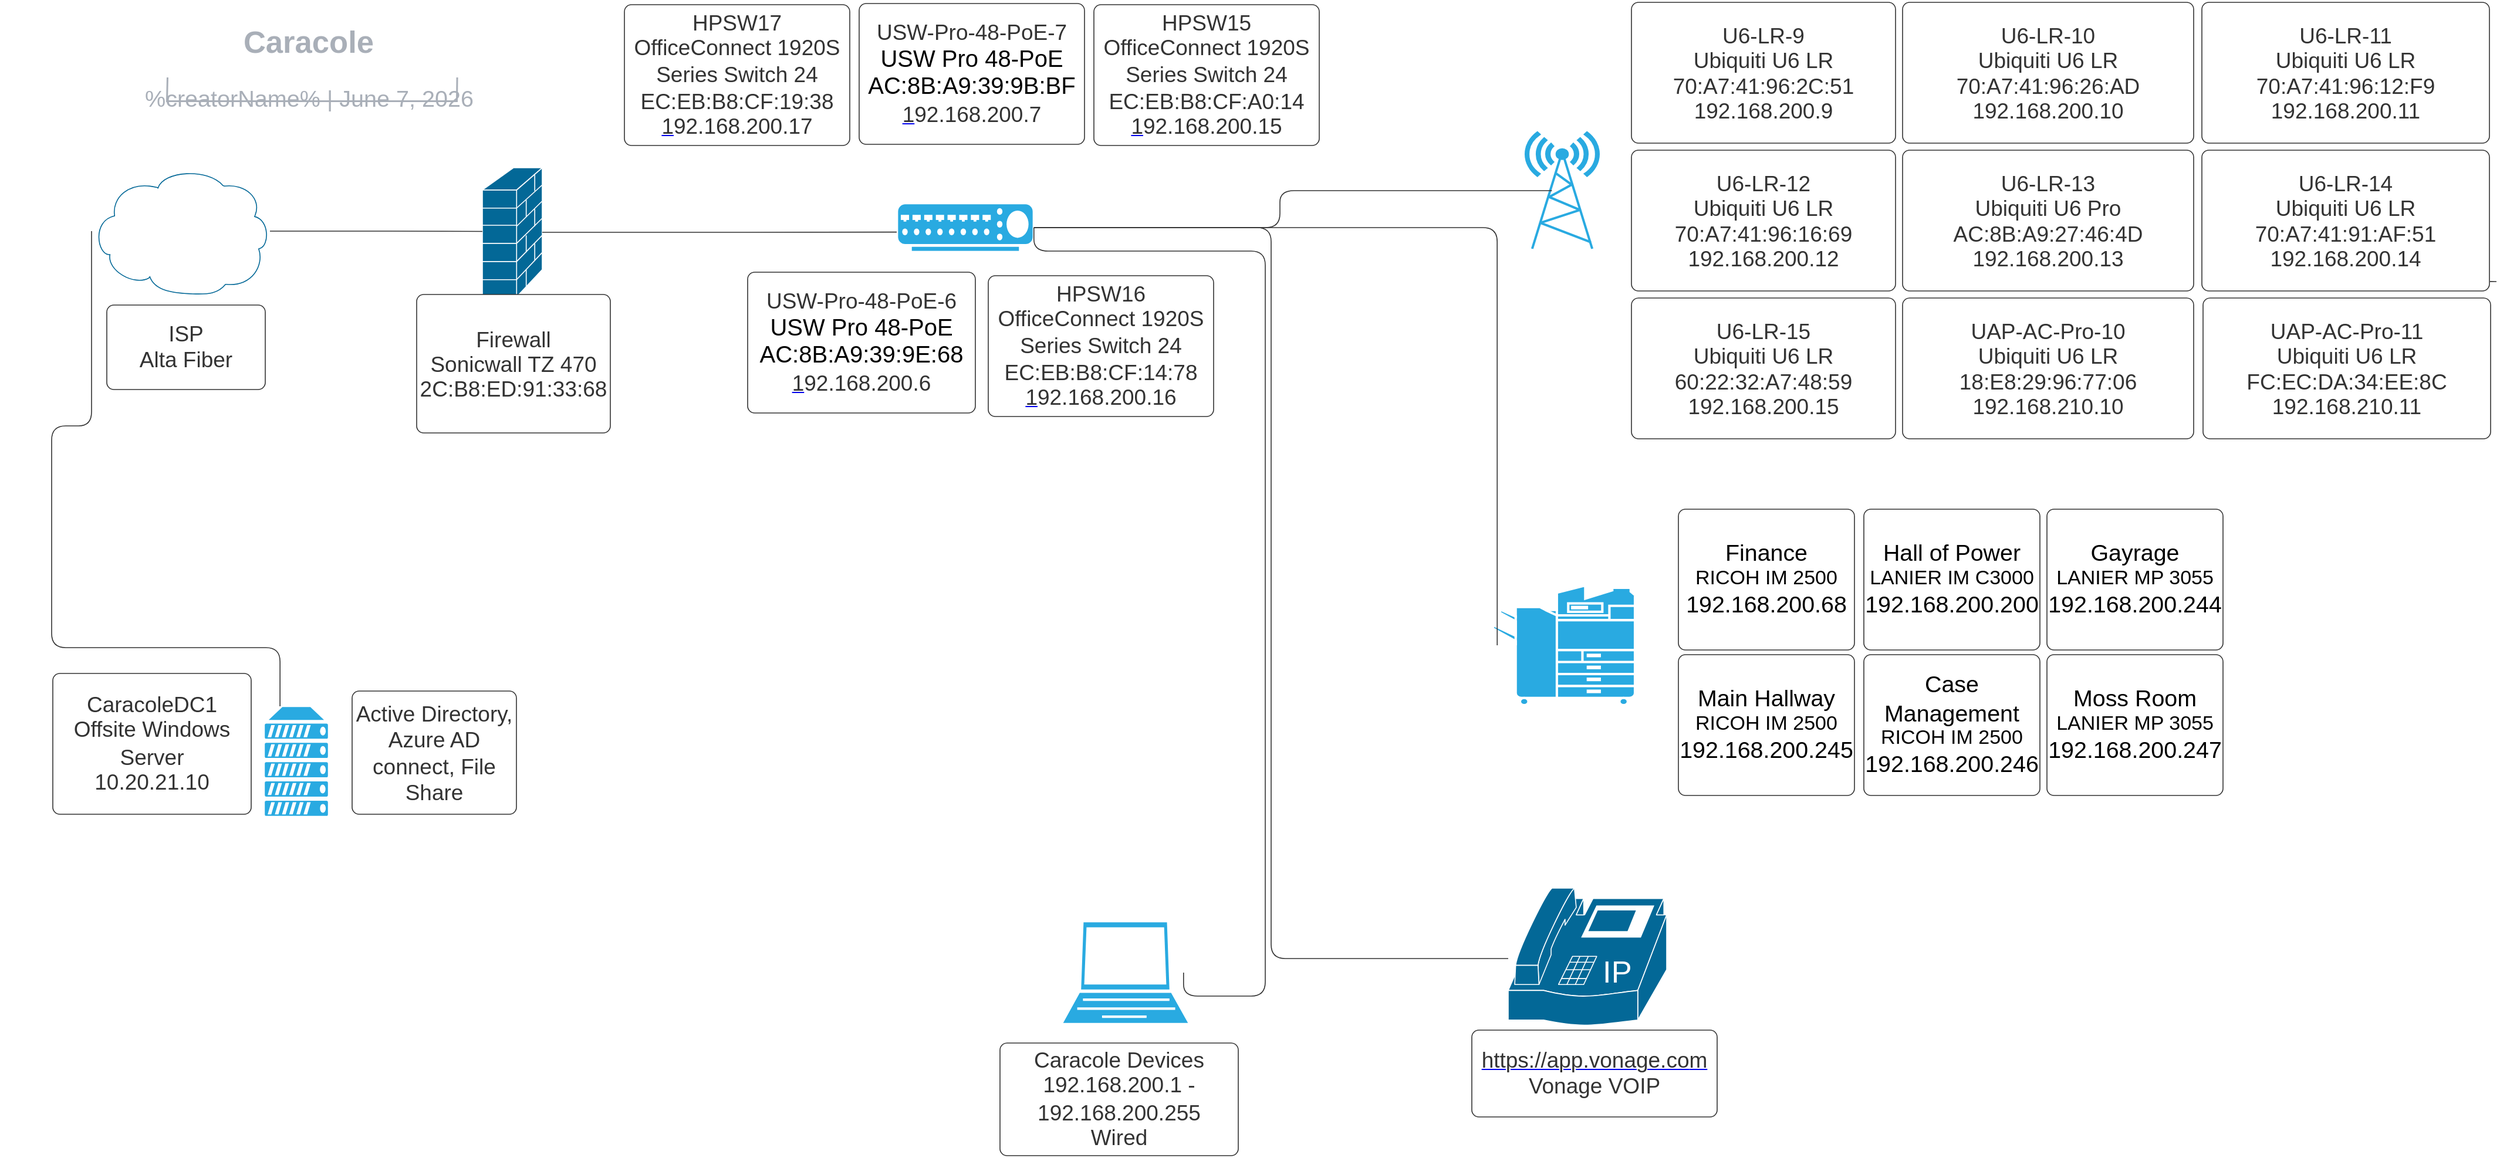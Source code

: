 <mxfile version="24.6.2" type="github">
  <diagram name="Page-1" id="0aqftLWj2g8gStBs3te4">
    <mxGraphModel dx="4766" dy="1843" grid="1" gridSize="10" guides="1" tooltips="1" connect="1" arrows="1" fold="1" page="1" pageScale="1" pageWidth="850" pageHeight="1100" math="0" shadow="0">
      <root>
        <mxCell id="0" />
        <mxCell id="1" parent="0" />
        <mxCell id="kh-eZ2uj51TbhvfRCeD0-1" value="" style="group;dropTarget=0;pointerEvents=0;" vertex="1" parent="1">
          <mxGeometry y="38" width="525" height="98" as="geometry" />
        </mxCell>
        <mxCell id="kh-eZ2uj51TbhvfRCeD0-2" value="Caracole" style="points=[[0.27,0.967,0],[0.741,0.967,0]];html=1;overflow=block;blockSpacing=1;whiteSpace=wrap;fontSize=26.3;fontColor=#a9afb8;fontStyle=1;align=center;spacingLeft=7;spacingRight=7;spacingTop=2;spacing=3;strokeOpacity=0;fillOpacity=0;rounded=1;absoluteArcSize=1;arcSize=12;fillColor=#ffffff;strokeWidth=1.5;lucidId=rSUSPLHiHNOd;" vertex="1" parent="kh-eZ2uj51TbhvfRCeD0-1">
          <mxGeometry width="524" height="67" as="geometry" />
        </mxCell>
        <UserObject label="%creatorName%  |  %date{mmmm d, yyyy}%" placeholders="1" id="kh-eZ2uj51TbhvfRCeD0-3">
          <mxCell style="html=1;overflow=block;blockSpacing=1;whiteSpace=wrap;fontSize=19.8;fontColor=#a9afb8;align=center;spacingLeft=7;spacingRight=7;spacingTop=2;spacing=3;strokeOpacity=0;fillOpacity=0;rounded=1;absoluteArcSize=1;arcSize=12;fillColor=#ffffff;strokeWidth=1.5;lucidId=rSUSpUxmeslX;" vertex="1" parent="kh-eZ2uj51TbhvfRCeD0-1">
            <mxGeometry y="66" width="525" height="32" as="geometry" />
          </mxCell>
        </UserObject>
        <mxCell id="kh-eZ2uj51TbhvfRCeD0-4" value="" style="html=1;jettySize=18;whiteSpace=wrap;fontSize=13;fontFamily=Helvetica;strokeColor=#a9afb8;strokeOpacity=100;strokeWidth=1.5;rounded=0;startArrow=none;endArrow=none;exitX=0.27;exitY=0.967;exitPerimeter=0;entryX=0.741;entryY=0.967;entryPerimeter=0;lucidId=rSUSIJDj9LAL;" edge="1" parent="kh-eZ2uj51TbhvfRCeD0-1" source="kh-eZ2uj51TbhvfRCeD0-2" target="kh-eZ2uj51TbhvfRCeD0-2">
          <mxGeometry width="100" height="100" relative="1" as="geometry">
            <Array as="points">
              <mxPoint x="141" y="85" generated="1" />
              <mxPoint x="388" y="85" generated="1" />
            </Array>
          </mxGeometry>
        </mxCell>
        <mxCell id="kh-eZ2uj51TbhvfRCeD0-5" value="" style="html=1;overflow=block;blockSpacing=1;whiteSpace=wrap;shape=mxgraph.cisco.storage.cloud;verticalLabelPosition=bottom;verticalAlign=top;strokeColor=#036897;fillColor=#ffffff;fontSize=13;align=center;spacing=0;strokeOpacity=100;fillOpacity=100;rounded=1;absoluteArcSize=1;arcSize=12;strokeWidth=0.8;lucidId=Y3g8XBQ-SgjK;" vertex="1" parent="1">
          <mxGeometry x="77" y="180" width="152" height="108" as="geometry" />
        </mxCell>
        <mxCell id="kh-eZ2uj51TbhvfRCeD0-6" value="" style="html=1;overflow=block;blockSpacing=1;whiteSpace=wrap;shape=mxgraph.cisco.security.firewall;verticalLabelPosition=bottom;verticalAlign=top;fillColor=#036897;strokeColor=#ffffff;fontSize=13;align=center;spacing=0;strokeOpacity=100;fillOpacity=100;rounded=1;absoluteArcSize=1;arcSize=12;strokeWidth=0.8;lucidId=a7g8PuFKXKP-;" vertex="1" parent="1">
          <mxGeometry x="410" y="180" width="51" height="110" as="geometry" />
        </mxCell>
        <mxCell id="kh-eZ2uj51TbhvfRCeD0-7" value="&lt;div style=&quot;display: flex; justify-content: center; text-align: center; align-items: baseline; font-size: 0; line-height: 1.25;margin-top: -2px;&quot;&gt;&lt;span&gt;&lt;span style=&quot;font-size:18.5px;color:#333333;&quot;&gt;Firewall&#xa;&lt;/span&gt;&lt;/span&gt;&lt;/div&gt;&lt;div style=&quot;display: flex; justify-content: center; text-align: center; align-items: baseline; font-size: 0; line-height: 1.25;margin-top: -2px;&quot;&gt;&lt;span&gt;&lt;span style=&quot;font-size:18.5px;color:#333333;&quot;&gt;Sonicwall TZ 470&#xa;&lt;/span&gt;&lt;/span&gt;&lt;/div&gt;&lt;div style=&quot;display: flex; justify-content: center; text-align: center; align-items: baseline; font-size: 0; line-height: 1.25;margin-top: -2px;&quot;&gt;&lt;span&gt;&lt;span style=&quot;font-size:18.5px;color:#333333;&quot;&gt;2C:B8:ED:91:33:68&#xa;&lt;/span&gt;&lt;/span&gt;&lt;/div&gt;&lt;div style=&quot;display: flex; justify-content: center; text-align: center; align-items: baseline; font-size: 0; line-height: 1.25;margin-top: -2px;&quot;&gt;&lt;span&gt;&lt;/span&gt;&lt;/div&gt;" style="html=1;overflow=block;blockSpacing=1;whiteSpace=wrap;fontSize=13;spacing=3.8;strokeColor=#333333;strokeOpacity=100;fillOpacity=100;rounded=1;absoluteArcSize=1;arcSize=12;fillColor=#ffffff;strokeWidth=0.8;lucidId=99g8wH0hvZXW;" vertex="1" parent="1">
          <mxGeometry x="354" y="288" width="165" height="118" as="geometry" />
        </mxCell>
        <mxCell id="kh-eZ2uj51TbhvfRCeD0-8" value="&lt;div style=&quot;display: flex; justify-content: center; text-align: center; align-items: baseline; font-size: 0; line-height: 1.25;margin-top: -2px;&quot;&gt;&lt;span&gt;&lt;span style=&quot;font-size:18.5px;color:#333333;&quot;&gt;ISP&#xa;&lt;/span&gt;&lt;/span&gt;&lt;/div&gt;&lt;div style=&quot;display: flex; justify-content: center; text-align: center; align-items: baseline; font-size: 0; line-height: 1.25;margin-top: -2px;&quot;&gt;&lt;span&gt;&lt;span style=&quot;font-size:18.5px;color:#333333;&quot;&gt;Alta Fiber &lt;/span&gt;&lt;/span&gt;&lt;/div&gt;" style="html=1;overflow=block;blockSpacing=1;whiteSpace=wrap;fontSize=13;spacing=3.8;strokeColor=#333333;strokeOpacity=100;fillOpacity=100;rounded=1;absoluteArcSize=1;arcSize=12;fillColor=#ffffff;strokeWidth=0.8;lucidId=m_g86NfTYQP3;" vertex="1" parent="1">
          <mxGeometry x="90" y="297" width="135" height="72" as="geometry" />
        </mxCell>
        <mxCell id="kh-eZ2uj51TbhvfRCeD0-9" value="" style="html=1;overflow=block;blockSpacing=1;whiteSpace=wrap;shape=mxgraph.networks.switch;fillColor=#29AAE1;strokeColor=#ffffff;labelPosition=center;verticalLabelPosition=bottom;align=center;verticalAlign=top;fontSize=13;spacing=0;strokeOpacity=100;fillOpacity=100;rounded=1;absoluteArcSize=1;arcSize=12;strokeWidth=0.8;lucidId=1ah8L4WMI4qe;" vertex="1" parent="1">
          <mxGeometry x="763" y="210" width="117" height="42" as="geometry" />
        </mxCell>
        <mxCell id="kh-eZ2uj51TbhvfRCeD0-10" value="&lt;div style=&quot;display: flex; justify-content: center; text-align: center; align-items: baseline; font-size: 0; line-height: 1.25;margin-top: -2px;&quot;&gt;&lt;span&gt;&lt;span style=&quot;font-size:18.5px;color:#333333;&quot;&gt;USW-Pro-48-PoE-6&#xa;&lt;/span&gt;&lt;/span&gt;&lt;/div&gt;&lt;div style=&quot;display: flex; justify-content: center; text-align: center; align-items: baseline; font-size: 0; line-height: 1.25;margin-top: -2px;&quot;&gt;&lt;span&gt;&lt;span style=&quot;font-size:20px;color:#000000;&quot;&gt;USW Pro 48-PoE&#xa;&lt;/span&gt;&lt;/span&gt;&lt;/div&gt;&lt;div style=&quot;display: flex; justify-content: center; text-align: center; align-items: baseline; font-size: 0; line-height: 1.25;margin-top: -2px;&quot;&gt;&lt;span&gt;&lt;span style=&quot;font-size:20px;color:#000000;&quot;&gt;AC:8B:A9:39:9E:68&#xa;&lt;/span&gt;&lt;a href=&quot;http://192.168.200.6&quot;&gt;&lt;span style=&quot;font-size:18.5px;color:#333333;&quot;&gt;1&lt;/span&gt;&lt;/a&gt;&lt;span style=&quot;font-size:18.5px;color:#333333;&quot;&gt;92.168.200.6&lt;/span&gt;&lt;/span&gt;&lt;/div&gt;" style="html=1;overflow=block;blockSpacing=1;whiteSpace=wrap;fontSize=13;spacing=3.8;strokeColor=#333333;strokeOpacity=100;fillOpacity=100;rounded=1;absoluteArcSize=1;arcSize=12;fillColor=#ffffff;strokeWidth=0.8;lucidId=Kbh88.AFUJRp;" vertex="1" parent="1">
          <mxGeometry x="636" y="269" width="194" height="120" as="geometry" />
        </mxCell>
        <mxCell id="kh-eZ2uj51TbhvfRCeD0-11" value="" style="html=1;overflow=block;blockSpacing=1;whiteSpace=wrap;shape=mxgraph.networks.radio_tower;fillColor=#29AAE1;strokeColor=#29AAE1;labelPosition=center;verticalLabelPosition=bottom;align=center;verticalAlign=top;fontSize=13;spacing=0;strokeOpacity=100;fillOpacity=100;rounded=1;absoluteArcSize=1;arcSize=12;strokeWidth=0.8;lucidId=Pkh89kqLvgq1;" vertex="1" parent="1">
          <mxGeometry x="1299" y="150" width="62" height="99" as="geometry" />
        </mxCell>
        <mxCell id="kh-eZ2uj51TbhvfRCeD0-12" value="&lt;div style=&quot;display: flex; justify-content: center; text-align: center; align-items: baseline; font-size: 0; line-height: 1.25;margin-top: -2px;&quot;&gt;&lt;span&gt;&lt;span style=&quot;font-size:18.5px;color:#333333;&quot;&gt;U6-LR-9&#xa;&lt;/span&gt;&lt;/span&gt;&lt;/div&gt;&lt;div style=&quot;display: flex; justify-content: center; text-align: center; align-items: baseline; font-size: 0; line-height: 1.25;margin-top: -2px;&quot;&gt;&lt;span&gt;&lt;span style=&quot;font-size:18.5px;color:#333333;&quot;&gt;Ubiquiti U6 LR&#xa;&lt;/span&gt;&lt;/span&gt;&lt;/div&gt;&lt;div style=&quot;display: flex; justify-content: center; text-align: center; align-items: baseline; font-size: 0; line-height: 1.25;margin-top: -2px;&quot;&gt;&lt;span&gt;&lt;span style=&quot;font-size:18.5px;color:#333333;&quot;&gt;70:A7:41:96:2C:51&#xa;&lt;/span&gt;&lt;/span&gt;&lt;/div&gt;&lt;div style=&quot;display: flex; justify-content: center; text-align: center; align-items: baseline; font-size: 0; line-height: 1.25;margin-top: -2px;&quot;&gt;&lt;span&gt;&lt;span style=&quot;font-size:18.5px;color:#333333;&quot;&gt;192.168.200.9&#xa;&lt;/span&gt;&lt;/span&gt;&lt;/div&gt;&lt;div style=&quot;display: flex; justify-content: center; text-align: center; align-items: baseline; font-size: 0; line-height: 1.25;margin-top: -2px;&quot;&gt;&lt;span&gt;&lt;/span&gt;&lt;/div&gt;" style="html=1;overflow=block;blockSpacing=1;whiteSpace=wrap;fontSize=13;spacing=3.8;strokeColor=#333333;strokeOpacity=100;fillOpacity=100;rounded=1;absoluteArcSize=1;arcSize=12;fillColor=#ffffff;strokeWidth=0.8;lucidId=3mh8gvcAUwzH;" vertex="1" parent="1">
          <mxGeometry x="1389" y="39" width="225" height="120" as="geometry" />
        </mxCell>
        <mxCell id="kh-eZ2uj51TbhvfRCeD0-13" value="" style="html=1;overflow=block;blockSpacing=1;whiteSpace=wrap;shape=mxgraph.networks.laptop;fillColor=#29AAE1;strokeColor=#ffffff;labelPosition=center;verticalLabelPosition=bottom;align=center;verticalAlign=top;fontSize=13;spacing=0;strokeOpacity=100;fillOpacity=100;rounded=1;absoluteArcSize=1;arcSize=12;strokeWidth=0.8;lucidId=Ush8N6kAyZd_;" vertex="1" parent="1">
          <mxGeometry x="903" y="822" width="110" height="88" as="geometry" />
        </mxCell>
        <mxCell id="kh-eZ2uj51TbhvfRCeD0-14" value="&lt;div style=&quot;display: flex; justify-content: center; text-align: center; align-items: baseline; font-size: 0; line-height: 1.25;margin-top: -2px;&quot;&gt;&lt;span&gt;&lt;span style=&quot;font-size:18.5px;color:#333333;&quot;&gt;Caracole Devices&#xa;&lt;/span&gt;&lt;/span&gt;&lt;/div&gt;&lt;div style=&quot;display: flex; justify-content: center; text-align: center; align-items: baseline; font-size: 0; line-height: 1.25;margin-top: -2px;&quot;&gt;&lt;span&gt;&lt;span style=&quot;font-size:18.5px;color:#333333;&quot;&gt;192.168.200.1 - 192.168.200.255&#xa;&lt;/span&gt;&lt;/span&gt;&lt;/div&gt;&lt;div style=&quot;display: flex; justify-content: center; text-align: center; align-items: baseline; font-size: 0; line-height: 1.25;margin-top: -2px;&quot;&gt;&lt;span&gt;&lt;span style=&quot;font-size:18.5px;color:#333333;&quot;&gt;Wired&lt;/span&gt;&lt;/span&gt;&lt;/div&gt;" style="html=1;overflow=block;blockSpacing=1;whiteSpace=wrap;fontSize=13;spacing=3.8;strokeColor=#333333;strokeOpacity=100;fillOpacity=100;rounded=1;absoluteArcSize=1;arcSize=12;fillColor=#ffffff;strokeWidth=0.8;lucidId=gth8-1KgJGka;" vertex="1" parent="1">
          <mxGeometry x="851" y="926" width="203" height="96" as="geometry" />
        </mxCell>
        <mxCell id="kh-eZ2uj51TbhvfRCeD0-15" value="" style="html=1;overflow=block;blockSpacing=1;whiteSpace=wrap;shape=mxgraph.networks.copier;fillColor=#29AAE1;strokeColor=#ffffff;labelPosition=center;verticalLabelPosition=bottom;align=center;verticalAlign=top;fontSize=13;spacing=0;strokeOpacity=100;fillOpacity=100;rounded=1;absoluteArcSize=1;arcSize=12;strokeWidth=0.8;lucidId=3Ah8zy-lxvEs;" vertex="1" parent="1">
          <mxGeometry x="1271" y="536" width="121" height="102" as="geometry" />
        </mxCell>
        <mxCell id="kh-eZ2uj51TbhvfRCeD0-16" value="" style="html=1;jettySize=18;whiteSpace=wrap;fontSize=13;strokeColor=#333333;strokeOpacity=100;strokeWidth=0.8;rounded=1;arcSize=24;edgeStyle=orthogonalEdgeStyle;startArrow=none;endArrow=none;exitX=1;exitY=0.5;exitPerimeter=0;entryX=0;entryY=0.493;entryPerimeter=0;lucidId=qKh8WJD3BqbR;" edge="1" parent="1" source="kh-eZ2uj51TbhvfRCeD0-5" target="kh-eZ2uj51TbhvfRCeD0-6">
          <mxGeometry width="100" height="100" relative="1" as="geometry">
            <Array as="points" />
          </mxGeometry>
        </mxCell>
        <mxCell id="kh-eZ2uj51TbhvfRCeD0-17" value="" style="html=1;jettySize=18;whiteSpace=wrap;fontSize=13;strokeColor=#333333;strokeOpacity=100;strokeWidth=0.8;rounded=1;arcSize=24;edgeStyle=orthogonalEdgeStyle;startArrow=none;endArrow=none;exitX=1;exitY=0.5;exitPerimeter=0;entryX=0;entryY=0.591;entryPerimeter=0;lucidId=uKh8Mol2fY0F;" edge="1" parent="1" source="kh-eZ2uj51TbhvfRCeD0-6" target="kh-eZ2uj51TbhvfRCeD0-9">
          <mxGeometry width="100" height="100" relative="1" as="geometry">
            <Array as="points" />
          </mxGeometry>
        </mxCell>
        <mxCell id="kh-eZ2uj51TbhvfRCeD0-18" value="" style="html=1;overflow=block;blockSpacing=1;whiteSpace=wrap;shape=mxgraph.networks.server;fillColor=#29AAE1;strokeColor=#ffffff;labelPosition=center;verticalLabelPosition=bottom;align=center;verticalAlign=top;fontSize=13;spacing=0;strokeOpacity=100;fillOpacity=100;rounded=1;absoluteArcSize=1;arcSize=12;strokeWidth=0.8;lucidId=IWh8BVr_vxyz;" vertex="1" parent="1">
          <mxGeometry x="224" y="639" width="55" height="94" as="geometry" />
        </mxCell>
        <mxCell id="kh-eZ2uj51TbhvfRCeD0-19" value="Active Directory, Azure AD connect, File Share" style="html=1;overflow=block;blockSpacing=1;whiteSpace=wrap;fontSize=18.5;fontColor=#333333;align=center;spacing=3.8;strokeColor=#333333;strokeOpacity=100;fillOpacity=100;rounded=1;absoluteArcSize=1;arcSize=12;fillColor=#ffffff;strokeWidth=0.8;lucidId=IWh8FkdKFbcu;" vertex="1" parent="1">
          <mxGeometry x="299" y="626" width="140" height="105" as="geometry" />
        </mxCell>
        <mxCell id="kh-eZ2uj51TbhvfRCeD0-20" value="&lt;div style=&quot;display: flex; justify-content: center; text-align: center; align-items: baseline; font-size: 0; line-height: 1.25;margin-top: -2px;&quot;&gt;&lt;span&gt;&lt;span style=&quot;font-size:19.7px;&quot;&gt;Gayrage&#xa;&lt;/span&gt;&lt;/span&gt;&lt;/div&gt;&lt;div style=&quot;display: flex; justify-content: center; text-align: center; align-items: baseline; font-size: 0; line-height: 1.25;margin-top: -2px;&quot;&gt;&lt;span&gt;&lt;span style=&quot;font-size:17px;&quot;&gt;LANIER MP 3055&#xa;&lt;/span&gt;&lt;span style=&quot;font-size:19.7px;&quot;&gt;192.168.200.244&lt;/span&gt;&lt;/span&gt;&lt;/div&gt;" style="html=1;overflow=block;blockSpacing=1;whiteSpace=wrap;fontSize=13;spacing=3.8;strokeColor=#333333;strokeOpacity=100;fillOpacity=100;rounded=1;absoluteArcSize=1;arcSize=12;fillColor=#ffffff;strokeWidth=0.8;lucidId=UZh8chO9Ovrb;" vertex="1" parent="1">
          <mxGeometry x="1743" y="471" width="150" height="120" as="geometry" />
        </mxCell>
        <mxCell id="kh-eZ2uj51TbhvfRCeD0-21" value="&lt;div style=&quot;display: flex; justify-content: center; text-align: center; align-items: baseline; font-size: 0; line-height: 1.25;margin-top: -2px;&quot;&gt;&lt;span&gt;&lt;span style=&quot;font-size:19.7px;&quot;&gt;Hall of Power&#xa;&lt;/span&gt;&lt;/span&gt;&lt;/div&gt;&lt;div style=&quot;display: flex; justify-content: center; text-align: center; align-items: baseline; font-size: 0; line-height: 1.25;margin-top: -2px;&quot;&gt;&lt;span&gt;&lt;span style=&quot;font-size:17px;&quot;&gt;LANIER IM C3000&#xa;&lt;/span&gt;&lt;span style=&quot;font-size:19.7px;&quot;&gt;192.168.200.200&lt;/span&gt;&lt;/span&gt;&lt;/div&gt;" style="html=1;overflow=block;blockSpacing=1;whiteSpace=wrap;fontSize=13;spacing=3.8;strokeColor=#333333;strokeOpacity=100;fillOpacity=100;rounded=1;absoluteArcSize=1;arcSize=12;fillColor=#ffffff;strokeWidth=0.8;lucidId=YZh8IDFDoCwD;" vertex="1" parent="1">
          <mxGeometry x="1587" y="471" width="150" height="120" as="geometry" />
        </mxCell>
        <mxCell id="kh-eZ2uj51TbhvfRCeD0-22" value="&lt;div style=&quot;display: flex; justify-content: center; text-align: center; align-items: baseline; font-size: 0; line-height: 1.25;margin-top: -2px;&quot;&gt;&lt;span&gt;&lt;span style=&quot;font-size:18.5px;color:#333333;&quot;&gt;USW-Pro-48-PoE-7&#xa;&lt;/span&gt;&lt;/span&gt;&lt;/div&gt;&lt;div style=&quot;display: flex; justify-content: center; text-align: center; align-items: baseline; font-size: 0; line-height: 1.25;margin-top: -2px;&quot;&gt;&lt;span&gt;&lt;span style=&quot;font-size:20px;&quot;&gt;USW Pro 48-PoE&#xa;&lt;/span&gt;&lt;/span&gt;&lt;/div&gt;&lt;div style=&quot;display: flex; justify-content: center; text-align: center; align-items: baseline; font-size: 0; line-height: 1.25;margin-top: -2px;&quot;&gt;&lt;span&gt;&lt;span style=&quot;font-size:20px;&quot;&gt;AC:8B:A9:39:9B:BF&#xa;&lt;/span&gt;&lt;a href=&quot;http://192.168.200.6&quot;&gt;&lt;span style=&quot;font-size:18.5px;color:#333333;&quot;&gt;1&lt;/span&gt;&lt;/a&gt;&lt;span style=&quot;font-size:18.5px;color:#333333;&quot;&gt;92.168.200.7&lt;/span&gt;&lt;/span&gt;&lt;/div&gt;" style="html=1;overflow=block;blockSpacing=1;whiteSpace=wrap;fontSize=13;spacing=3.8;strokeColor=#333333;strokeOpacity=100;fillOpacity=100;rounded=1;absoluteArcSize=1;arcSize=12;fillColor=#ffffff;strokeWidth=0.8;lucidId=80h8iRq5-Y68;" vertex="1" parent="1">
          <mxGeometry x="731" y="40" width="192" height="120" as="geometry" />
        </mxCell>
        <mxCell id="kh-eZ2uj51TbhvfRCeD0-23" value="&lt;div style=&quot;display: flex; justify-content: center; text-align: center; align-items: baseline; font-size: 0; line-height: 1.25;margin-top: -2px;&quot;&gt;&lt;span&gt;&lt;span style=&quot;font-size:18.5px;color:#333333;&quot;&gt;U6-LR-12&#xa;&lt;/span&gt;&lt;/span&gt;&lt;/div&gt;&lt;div style=&quot;display: flex; justify-content: center; text-align: center; align-items: baseline; font-size: 0; line-height: 1.25;margin-top: -2px;&quot;&gt;&lt;span&gt;&lt;span style=&quot;font-size:18.5px;color:#333333;&quot;&gt;Ubiquiti U6 LR&#xa;&lt;/span&gt;&lt;/span&gt;&lt;/div&gt;&lt;div style=&quot;display: flex; justify-content: center; text-align: center; align-items: baseline; font-size: 0; line-height: 1.25;margin-top: -2px;&quot;&gt;&lt;span&gt;&lt;span style=&quot;font-size:18.5px;color:#333333;&quot;&gt;70:A7:41:96:16:69&#xa;&lt;/span&gt;&lt;/span&gt;&lt;/div&gt;&lt;div style=&quot;display: flex; justify-content: center; text-align: center; align-items: baseline; font-size: 0; line-height: 1.25;margin-top: -2px;&quot;&gt;&lt;span&gt;&lt;span style=&quot;font-size:18.5px;color:#333333;&quot;&gt;192.168.200.12&#xa;&lt;/span&gt;&lt;/span&gt;&lt;/div&gt;&lt;div style=&quot;display: flex; justify-content: center; text-align: center; align-items: baseline; font-size: 0; line-height: 1.25;margin-top: -2px;&quot;&gt;&lt;span&gt;&lt;/span&gt;&lt;/div&gt;" style="html=1;overflow=block;blockSpacing=1;whiteSpace=wrap;fontSize=13;spacing=3.8;strokeColor=#333333;strokeOpacity=100;fillOpacity=100;rounded=1;absoluteArcSize=1;arcSize=12;fillColor=#ffffff;strokeWidth=0.8;lucidId=A1h88kWK2~BR;" vertex="1" parent="1">
          <mxGeometry x="1389" y="165" width="225" height="120" as="geometry" />
        </mxCell>
        <mxCell id="kh-eZ2uj51TbhvfRCeD0-24" value="" style="html=1;overflow=block;blockSpacing=1;whiteSpace=wrap;shape=mxgraph.cisco.modems_and_phones.ip_phone;verticalLabelPosition=bottom;verticalAlign=top;fillColor=#036897;strokeColor=#ffffff;fontSize=13;align=center;spacing=0;strokeOpacity=100;fillOpacity=100;rounded=1;absoluteArcSize=1;arcSize=12;strokeWidth=0.8;lucidId=I5h8okHXYxwl;" vertex="1" parent="1">
          <mxGeometry x="1284" y="794" width="135" height="120" as="geometry" />
        </mxCell>
        <mxCell id="kh-eZ2uj51TbhvfRCeD0-25" value="&lt;div style=&quot;display: flex; justify-content: center; text-align: center; align-items: baseline; font-size: 0; line-height: 1.25;margin-top: -2px;&quot;&gt;&lt;span&gt;&lt;a href=&quot;https://app.vonage.com/whats-new&quot;&gt;&lt;span style=&quot;font-size:18.5px;color:#333333;&quot;&gt;https://app.vonage.co&lt;/span&gt;&lt;/a&gt;&lt;a href=&quot;https://app.vonage.com/whats-new&quot;&gt;&lt;span style=&quot;font-size:18.5px;color:#333333;&quot;&gt;m&lt;/span&gt;&lt;/a&gt;&lt;a href=&quot;https://app.vonage.com/whats-new&quot;&gt;&lt;span style=&quot;font-size:18.5px;color:#333333;&quot;&gt;&#xa;&lt;/span&gt;&lt;/a&gt;&lt;/span&gt;&lt;/div&gt;&lt;div style=&quot;display: flex; justify-content: center; text-align: center; align-items: baseline; font-size: 0; line-height: 1.25;margin-top: -2px;&quot;&gt;&lt;span&gt;&lt;span style=&quot;font-size:18.5px;color:#333333;&quot;&gt;&lt;span style=&quot;font-size:18.5px;color:#333333;&quot;&gt;Vonage VOIP&lt;/span&gt;&lt;/span&gt;&lt;/span&gt;&lt;/div&gt;" style="html=1;overflow=block;blockSpacing=1;whiteSpace=wrap;fontSize=13;spacing=3.8;strokeColor=#333333;strokeOpacity=100;fillOpacity=100;rounded=1;absoluteArcSize=1;arcSize=12;fillColor=#ffffff;strokeWidth=0.8;lucidId=Z5h80cES24IQ;" vertex="1" parent="1">
          <mxGeometry x="1253" y="915" width="209" height="74" as="geometry" />
        </mxCell>
        <mxCell id="kh-eZ2uj51TbhvfRCeD0-26" value="&lt;div style=&quot;display: flex; justify-content: center; text-align: center; align-items: baseline; font-size: 0; line-height: 1.25;margin-top: -2px;&quot;&gt;&lt;span&gt;&lt;span style=&quot;font-size:18.5px;color:#333333;&quot;&gt;HPSW15&#xa;&lt;/span&gt;&lt;/span&gt;&lt;/div&gt;&lt;div style=&quot;display: flex; justify-content: center; text-align: center; align-items: baseline; font-size: 0; line-height: 1.25;margin-top: -2px;&quot;&gt;&lt;span&gt;&lt;span style=&quot;font-size:18.5px;color:#333333;&quot;&gt;OfficeConnect 1920S Series Switch 24 EC:EB:B8:CF:A0:14&#xa;&lt;/span&gt;&lt;/span&gt;&lt;/div&gt;&lt;div style=&quot;display: flex; justify-content: center; text-align: center; align-items: baseline; font-size: 0; line-height: 1.25;margin-top: -2px;&quot;&gt;&lt;span&gt;&lt;span style=&quot;font-size:18.5px;color:#333333;&quot;&gt;&lt;a href=&quot;http://192.168.200.15&quot;&gt;&lt;span style=&quot;font-size:18.5px;color:#333333;&quot;&gt;1&lt;/span&gt;&lt;/a&gt;92.168.200.15&lt;/span&gt;&lt;/span&gt;&lt;/div&gt;" style="html=1;overflow=block;blockSpacing=1;whiteSpace=wrap;fontSize=13;spacing=3.8;strokeColor=#333333;strokeOpacity=100;fillOpacity=100;rounded=1;absoluteArcSize=1;arcSize=12;fillColor=#ffffff;strokeWidth=0.8;lucidId=XwyyO_flFTsC;" vertex="1" parent="1">
          <mxGeometry x="931" y="41" width="192" height="120" as="geometry" />
        </mxCell>
        <mxCell id="kh-eZ2uj51TbhvfRCeD0-27" value="&lt;div style=&quot;display: flex; justify-content: center; text-align: center; align-items: baseline; font-size: 0; line-height: 1.25;margin-top: -2px;&quot;&gt;&lt;span&gt;&lt;span style=&quot;font-size:18.5px;color:#333333;&quot;&gt;CaracoleDC1&#xa;&lt;/span&gt;&lt;/span&gt;&lt;/div&gt;&lt;div style=&quot;display: flex; justify-content: center; text-align: center; align-items: baseline; font-size: 0; line-height: 1.25;margin-top: -2px;&quot;&gt;&lt;span&gt;&lt;span style=&quot;font-size:18.5px;color:#333333;&quot;&gt;Offsite Windows Server&#xa;&lt;/span&gt;&lt;/span&gt;&lt;/div&gt;&lt;div style=&quot;display: flex; justify-content: center; text-align: center; align-items: baseline; font-size: 0; line-height: 1.25;margin-top: -2px;&quot;&gt;&lt;span&gt;&lt;span style=&quot;font-size:18.5px;color:#333333;&quot;&gt;10.20.21.10&lt;/span&gt;&lt;/span&gt;&lt;/div&gt;" style="html=1;overflow=block;blockSpacing=1;whiteSpace=wrap;fontSize=13;spacing=3.8;strokeColor=#333333;strokeOpacity=100;fillOpacity=100;rounded=1;absoluteArcSize=1;arcSize=12;fillColor=#ffffff;strokeWidth=0.8;lucidId=M1yy4YKFJK8T;" vertex="1" parent="1">
          <mxGeometry x="44" y="611" width="169" height="120" as="geometry" />
        </mxCell>
        <mxCell id="kh-eZ2uj51TbhvfRCeD0-28" value="&lt;div style=&quot;display: flex; justify-content: center; text-align: center; align-items: baseline; font-size: 0; line-height: 1.25;margin-top: -2px;&quot;&gt;&lt;span&gt;&lt;span style=&quot;font-size:19.7px;&quot;&gt;Moss Room&#xa;&lt;/span&gt;&lt;/span&gt;&lt;/div&gt;&lt;div style=&quot;display: flex; justify-content: center; text-align: center; align-items: baseline; font-size: 0; line-height: 1.25;margin-top: -2px;&quot;&gt;&lt;span&gt;&lt;span style=&quot;font-size:17px;&quot;&gt;LANIER MP 3055&#xa;&lt;/span&gt;&lt;span style=&quot;font-size:19.7px;&quot;&gt;192.168.200.247&lt;/span&gt;&lt;/span&gt;&lt;/div&gt;" style="html=1;overflow=block;blockSpacing=1;whiteSpace=wrap;fontSize=13;spacing=3.8;strokeColor=#333333;strokeOpacity=100;fillOpacity=100;rounded=1;absoluteArcSize=1;arcSize=12;fillColor=#ffffff;strokeWidth=0.8;lucidId=wSzy7eiP0Fbj;" vertex="1" parent="1">
          <mxGeometry x="1743" y="595" width="150" height="120" as="geometry" />
        </mxCell>
        <mxCell id="kh-eZ2uj51TbhvfRCeD0-29" value="&lt;div style=&quot;display: flex; justify-content: center; text-align: center; align-items: baseline; font-size: 0; line-height: 1.25;margin-top: -2px;&quot;&gt;&lt;span&gt;&lt;span style=&quot;font-size:19.7px;&quot;&gt;Case Management&#xa;&lt;/span&gt;&lt;/span&gt;&lt;/div&gt;&lt;div style=&quot;display: flex; justify-content: center; text-align: center; align-items: baseline; font-size: 0; line-height: 1.25;margin-top: -2px;&quot;&gt;&lt;span&gt;&lt;span style=&quot;font-size:17px;&quot;&gt;RICOH IM 2500&#xa;&lt;/span&gt;&lt;span style=&quot;font-size:19.7px;&quot;&gt;192.168.200.246&lt;/span&gt;&lt;/span&gt;&lt;/div&gt;" style="html=1;overflow=block;blockSpacing=1;whiteSpace=wrap;fontSize=13;spacing=3.8;strokeColor=#333333;strokeOpacity=100;fillOpacity=100;rounded=1;absoluteArcSize=1;arcSize=12;fillColor=#ffffff;strokeWidth=0.8;lucidId=wSzy2nM_W~9r;" vertex="1" parent="1">
          <mxGeometry x="1587" y="595" width="150" height="120" as="geometry" />
        </mxCell>
        <mxCell id="kh-eZ2uj51TbhvfRCeD0-30" value="&lt;div style=&quot;display: flex; justify-content: center; text-align: center; align-items: baseline; font-size: 0; line-height: 1.25;margin-top: -2px;&quot;&gt;&lt;span&gt;&lt;span style=&quot;font-size:19.7px;&quot;&gt;Main Hallway&#xa;&lt;/span&gt;&lt;/span&gt;&lt;/div&gt;&lt;div style=&quot;display: flex; justify-content: center; text-align: center; align-items: baseline; font-size: 0; line-height: 1.25;margin-top: -2px;&quot;&gt;&lt;span&gt;&lt;span style=&quot;font-size:17px;&quot;&gt;RICOH IM 2500&#xa;&lt;/span&gt;&lt;span style=&quot;font-size:19.7px;&quot;&gt;192.168.200.245&lt;/span&gt;&lt;/span&gt;&lt;/div&gt;" style="html=1;overflow=block;blockSpacing=1;whiteSpace=wrap;fontSize=13;spacing=3.8;strokeColor=#333333;strokeOpacity=100;fillOpacity=100;rounded=1;absoluteArcSize=1;arcSize=12;fillColor=#ffffff;strokeWidth=0.8;lucidId=xSzyXolV7OMC;" vertex="1" parent="1">
          <mxGeometry x="1429" y="595" width="150" height="120" as="geometry" />
        </mxCell>
        <mxCell id="kh-eZ2uj51TbhvfRCeD0-31" value="&lt;div style=&quot;display: flex; justify-content: center; text-align: center; align-items: baseline; font-size: 0; line-height: 1.25;margin-top: -2px;&quot;&gt;&lt;span&gt;&lt;span style=&quot;font-size:19.7px;&quot;&gt;Finance&#xa;&lt;/span&gt;&lt;/span&gt;&lt;/div&gt;&lt;div style=&quot;display: flex; justify-content: center; text-align: center; align-items: baseline; font-size: 0; line-height: 1.25;margin-top: -2px;&quot;&gt;&lt;span&gt;&lt;span style=&quot;font-size:17px;&quot;&gt;RICOH IM 2500&#xa;&lt;/span&gt;&lt;span style=&quot;font-size:19.7px;&quot;&gt;192.168.200.68&lt;/span&gt;&lt;/span&gt;&lt;/div&gt;" style="html=1;overflow=block;blockSpacing=1;whiteSpace=wrap;fontSize=13;spacing=3.8;strokeColor=#333333;strokeOpacity=100;fillOpacity=100;rounded=1;absoluteArcSize=1;arcSize=12;fillColor=#ffffff;strokeWidth=0.8;lucidId=xSzybJkD1Qmv;" vertex="1" parent="1">
          <mxGeometry x="1429" y="471" width="150" height="120" as="geometry" />
        </mxCell>
        <mxCell id="kh-eZ2uj51TbhvfRCeD0-32" value="&lt;div style=&quot;display: flex; justify-content: center; text-align: center; align-items: baseline; font-size: 0; line-height: 1.25;margin-top: -2px;&quot;&gt;&lt;span&gt;&lt;span style=&quot;font-size:18.5px;color:#333333;&quot;&gt;U6-LR-10&#xa;&lt;/span&gt;&lt;/span&gt;&lt;/div&gt;&lt;div style=&quot;display: flex; justify-content: center; text-align: center; align-items: baseline; font-size: 0; line-height: 1.25;margin-top: -2px;&quot;&gt;&lt;span&gt;&lt;span style=&quot;font-size:18.5px;color:#333333;&quot;&gt;Ubiquiti U6 LR&#xa;&lt;/span&gt;&lt;/span&gt;&lt;/div&gt;&lt;div style=&quot;display: flex; justify-content: center; text-align: center; align-items: baseline; font-size: 0; line-height: 1.25;margin-top: -2px;&quot;&gt;&lt;span&gt;&lt;span style=&quot;font-size:18.5px;color:#333333;&quot;&gt;70:A7:41:96:26:AD&#xa;&lt;/span&gt;&lt;/span&gt;&lt;/div&gt;&lt;div style=&quot;display: flex; justify-content: center; text-align: center; align-items: baseline; font-size: 0; line-height: 1.25;margin-top: -2px;&quot;&gt;&lt;span&gt;&lt;span style=&quot;font-size:18.5px;color:#333333;&quot;&gt;192.168.200.10&#xa;&lt;/span&gt;&lt;/span&gt;&lt;/div&gt;&lt;div style=&quot;display: flex; justify-content: center; text-align: center; align-items: baseline; font-size: 0; line-height: 1.25;margin-top: -2px;&quot;&gt;&lt;span&gt;&lt;/span&gt;&lt;/div&gt;" style="html=1;overflow=block;blockSpacing=1;whiteSpace=wrap;fontSize=13;spacing=3.8;strokeColor=#333333;strokeOpacity=100;fillOpacity=100;rounded=1;absoluteArcSize=1;arcSize=12;fillColor=#ffffff;strokeWidth=0.8;lucidId=tiMCLb_nLmKx;" vertex="1" parent="1">
          <mxGeometry x="1620" y="39" width="248" height="120" as="geometry" />
        </mxCell>
        <mxCell id="kh-eZ2uj51TbhvfRCeD0-33" value="&lt;div style=&quot;display: flex; justify-content: center; text-align: center; align-items: baseline; font-size: 0; line-height: 1.25;margin-top: -2px;&quot;&gt;&lt;span&gt;&lt;span style=&quot;font-size:18.5px;color:#333333;&quot;&gt;U6-LR-13&#xa;&lt;/span&gt;&lt;/span&gt;&lt;/div&gt;&lt;div style=&quot;display: flex; justify-content: center; text-align: center; align-items: baseline; font-size: 0; line-height: 1.25;margin-top: -2px;&quot;&gt;&lt;span&gt;&lt;span style=&quot;font-size:18.5px;color:#333333;&quot;&gt;Ubiquiti U6 Pro&#xa;&lt;/span&gt;&lt;/span&gt;&lt;/div&gt;&lt;div style=&quot;display: flex; justify-content: center; text-align: center; align-items: baseline; font-size: 0; line-height: 1.25;margin-top: -2px;&quot;&gt;&lt;span&gt;&lt;span style=&quot;font-size:18.5px;color:#333333;&quot;&gt;AC:8B:A9:27:46:4D&#xa;&lt;/span&gt;&lt;/span&gt;&lt;/div&gt;&lt;div style=&quot;display: flex; justify-content: center; text-align: center; align-items: baseline; font-size: 0; line-height: 1.25;margin-top: -2px;&quot;&gt;&lt;span&gt;&lt;span style=&quot;font-size:18.5px;color:#333333;&quot;&gt;192.168.200.13&#xa;&lt;/span&gt;&lt;/span&gt;&lt;/div&gt;&lt;div style=&quot;display: flex; justify-content: center; text-align: center; align-items: baseline; font-size: 0; line-height: 1.25;margin-top: -2px;&quot;&gt;&lt;span&gt;&lt;/span&gt;&lt;/div&gt;" style="html=1;overflow=block;blockSpacing=1;whiteSpace=wrap;fontSize=13;spacing=3.8;strokeColor=#333333;strokeOpacity=100;fillOpacity=100;rounded=1;absoluteArcSize=1;arcSize=12;fillColor=#ffffff;strokeWidth=0.8;lucidId=tiMCMrsscXC6;" vertex="1" parent="1">
          <mxGeometry x="1620" y="165" width="248" height="120" as="geometry" />
        </mxCell>
        <mxCell id="kh-eZ2uj51TbhvfRCeD0-34" value="&lt;div style=&quot;display: flex; justify-content: center; text-align: center; align-items: baseline; font-size: 0; line-height: 1.25;margin-top: -2px;&quot;&gt;&lt;span&gt;&lt;span style=&quot;font-size:18.5px;color:#333333;&quot;&gt;U6-LR-15&#xa;&lt;/span&gt;&lt;/span&gt;&lt;/div&gt;&lt;div style=&quot;display: flex; justify-content: center; text-align: center; align-items: baseline; font-size: 0; line-height: 1.25;margin-top: -2px;&quot;&gt;&lt;span&gt;&lt;span style=&quot;font-size:18.5px;color:#333333;&quot;&gt;Ubiquiti U6 LR&#xa;&lt;/span&gt;&lt;/span&gt;&lt;/div&gt;&lt;div style=&quot;display: flex; justify-content: center; text-align: center; align-items: baseline; font-size: 0; line-height: 1.25;margin-top: -2px;&quot;&gt;&lt;span&gt;&lt;span style=&quot;font-size:18.5px;color:#333333;&quot;&gt;60:22:32:A7:48:59&#xa;&lt;/span&gt;&lt;/span&gt;&lt;/div&gt;&lt;div style=&quot;display: flex; justify-content: center; text-align: center; align-items: baseline; font-size: 0; line-height: 1.25;margin-top: -2px;&quot;&gt;&lt;span&gt;&lt;span style=&quot;font-size:18.5px;color:#333333;&quot;&gt;192.168.200.15&#xa;&lt;/span&gt;&lt;/span&gt;&lt;/div&gt;&lt;div style=&quot;display: flex; justify-content: center; text-align: center; align-items: baseline; font-size: 0; line-height: 1.25;margin-top: -2px;&quot;&gt;&lt;span&gt;&lt;/span&gt;&lt;/div&gt;" style="html=1;overflow=block;blockSpacing=1;whiteSpace=wrap;fontSize=13;spacing=3.8;strokeColor=#333333;strokeOpacity=100;fillOpacity=100;rounded=1;absoluteArcSize=1;arcSize=12;fillColor=#ffffff;strokeWidth=0.8;lucidId=uiMCKD5KhYAU;" vertex="1" parent="1">
          <mxGeometry x="1389" y="291" width="225" height="120" as="geometry" />
        </mxCell>
        <mxCell id="kh-eZ2uj51TbhvfRCeD0-35" value="&lt;div style=&quot;display: flex; justify-content: center; text-align: center; align-items: baseline; font-size: 0; line-height: 1.25;margin-top: -2px;&quot;&gt;&lt;span&gt;&lt;span style=&quot;font-size:18.5px;color:#333333;&quot;&gt;UAP-AC-Pro-10&#xa;&lt;/span&gt;&lt;/span&gt;&lt;/div&gt;&lt;div style=&quot;display: flex; justify-content: center; text-align: center; align-items: baseline; font-size: 0; line-height: 1.25;margin-top: -2px;&quot;&gt;&lt;span&gt;&lt;span style=&quot;font-size:18.5px;color:#333333;&quot;&gt;Ubiquiti U6 LR&#xa;&lt;/span&gt;&lt;/span&gt;&lt;/div&gt;&lt;div style=&quot;display: flex; justify-content: center; text-align: center; align-items: baseline; font-size: 0; line-height: 1.25;margin-top: -2px;&quot;&gt;&lt;span&gt;&lt;span style=&quot;font-size:18.5px;color:#333333;&quot;&gt;18:E8:29:96:77:06&#xa;&lt;/span&gt;&lt;/span&gt;&lt;/div&gt;&lt;div style=&quot;display: flex; justify-content: center; text-align: center; align-items: baseline; font-size: 0; line-height: 1.25;margin-top: -2px;&quot;&gt;&lt;span&gt;&lt;span style=&quot;font-size:18.5px;color:#333333;&quot;&gt;192.168.210.10&#xa;&lt;/span&gt;&lt;/span&gt;&lt;/div&gt;&lt;div style=&quot;display: flex; justify-content: center; text-align: center; align-items: baseline; font-size: 0; line-height: 1.25;margin-top: -2px;&quot;&gt;&lt;span&gt;&lt;/span&gt;&lt;/div&gt;" style="html=1;overflow=block;blockSpacing=1;whiteSpace=wrap;fontSize=13;spacing=3.8;strokeColor=#333333;strokeOpacity=100;fillOpacity=100;rounded=1;absoluteArcSize=1;arcSize=12;fillColor=#ffffff;strokeWidth=0.8;lucidId=uiMC.IQTfBIz;" vertex="1" parent="1">
          <mxGeometry x="1620" y="291" width="248" height="120" as="geometry" />
        </mxCell>
        <mxCell id="kh-eZ2uj51TbhvfRCeD0-36" value="&lt;div style=&quot;display: flex; justify-content: center; text-align: center; align-items: baseline; font-size: 0; line-height: 1.25;margin-top: -2px;&quot;&gt;&lt;span&gt;&lt;span style=&quot;font-size:18.5px;color:#333333;&quot;&gt;U6-LR-14&#xa;&lt;/span&gt;&lt;/span&gt;&lt;/div&gt;&lt;div style=&quot;display: flex; justify-content: center; text-align: center; align-items: baseline; font-size: 0; line-height: 1.25;margin-top: -2px;&quot;&gt;&lt;span&gt;&lt;span style=&quot;font-size:18.5px;color:#333333;&quot;&gt;Ubiquiti U6 LR&#xa;&lt;/span&gt;&lt;/span&gt;&lt;/div&gt;&lt;div style=&quot;display: flex; justify-content: center; text-align: center; align-items: baseline; font-size: 0; line-height: 1.25;margin-top: -2px;&quot;&gt;&lt;span&gt;&lt;span style=&quot;font-size:18.5px;color:#333333;&quot;&gt;70:A7:41:91:AF:51&#xa;&lt;/span&gt;&lt;/span&gt;&lt;/div&gt;&lt;div style=&quot;display: flex; justify-content: center; text-align: center; align-items: baseline; font-size: 0; line-height: 1.25;margin-top: -2px;&quot;&gt;&lt;span&gt;&lt;span style=&quot;font-size:18.5px;color:#333333;&quot;&gt;192.168.200.14&#xa;&lt;/span&gt;&lt;/span&gt;&lt;/div&gt;&lt;div style=&quot;display: flex; justify-content: center; text-align: center; align-items: baseline; font-size: 0; line-height: 1.25;margin-top: -2px;&quot;&gt;&lt;span&gt;&lt;/span&gt;&lt;/div&gt;" style="html=1;overflow=block;blockSpacing=1;whiteSpace=wrap;fontSize=13;spacing=3.8;strokeColor=#333333;strokeOpacity=100;fillOpacity=100;rounded=1;absoluteArcSize=1;arcSize=12;fillColor=#ffffff;strokeWidth=0.8;lucidId=wrMCoS8o6Deq;" vertex="1" parent="1">
          <mxGeometry x="1875" y="165" width="245" height="120" as="geometry" />
        </mxCell>
        <mxCell id="kh-eZ2uj51TbhvfRCeD0-37" value="&lt;div style=&quot;display: flex; justify-content: center; text-align: center; align-items: baseline; font-size: 0; line-height: 1.25;margin-top: -2px;&quot;&gt;&lt;span&gt;&lt;span style=&quot;font-size:18.5px;color:#333333;&quot;&gt;U6-LR-11&#xa;&lt;/span&gt;&lt;/span&gt;&lt;/div&gt;&lt;div style=&quot;display: flex; justify-content: center; text-align: center; align-items: baseline; font-size: 0; line-height: 1.25;margin-top: -2px;&quot;&gt;&lt;span&gt;&lt;span style=&quot;font-size:18.5px;color:#333333;&quot;&gt;Ubiquiti U6 LR&#xa;&lt;/span&gt;&lt;/span&gt;&lt;/div&gt;&lt;div style=&quot;display: flex; justify-content: center; text-align: center; align-items: baseline; font-size: 0; line-height: 1.25;margin-top: -2px;&quot;&gt;&lt;span&gt;&lt;span style=&quot;font-size:18.5px;color:#333333;&quot;&gt;70:A7:41:96:12:F9&#xa;&lt;/span&gt;&lt;/span&gt;&lt;/div&gt;&lt;div style=&quot;display: flex; justify-content: center; text-align: center; align-items: baseline; font-size: 0; line-height: 1.25;margin-top: -2px;&quot;&gt;&lt;span&gt;&lt;span style=&quot;font-size:18.5px;color:#333333;&quot;&gt;192.168.200.11&#xa;&lt;/span&gt;&lt;/span&gt;&lt;/div&gt;&lt;div style=&quot;display: flex; justify-content: center; text-align: center; align-items: baseline; font-size: 0; line-height: 1.25;margin-top: -2px;&quot;&gt;&lt;span&gt;&lt;/span&gt;&lt;/div&gt;" style="html=1;overflow=block;blockSpacing=1;whiteSpace=wrap;fontSize=13;spacing=3.8;strokeColor=#333333;strokeOpacity=100;fillOpacity=100;rounded=1;absoluteArcSize=1;arcSize=12;fillColor=#ffffff;strokeWidth=0.8;lucidId=xrMChEH9wHBb;" vertex="1" parent="1">
          <mxGeometry x="1875" y="39" width="245" height="120" as="geometry" />
        </mxCell>
        <mxCell id="kh-eZ2uj51TbhvfRCeD0-38" value="&lt;div style=&quot;display: flex; justify-content: center; text-align: center; align-items: baseline; font-size: 0; line-height: 1.25;margin-top: -2px;&quot;&gt;&lt;span&gt;&lt;span style=&quot;font-size:18.5px;color:#333333;&quot;&gt;UAP-AC-Pro-11&#xa;&lt;/span&gt;&lt;/span&gt;&lt;/div&gt;&lt;div style=&quot;display: flex; justify-content: center; text-align: center; align-items: baseline; font-size: 0; line-height: 1.25;margin-top: -2px;&quot;&gt;&lt;span&gt;&lt;span style=&quot;font-size:18.5px;color:#333333;&quot;&gt;Ubiquiti U6 LR&#xa;&lt;/span&gt;&lt;/span&gt;&lt;/div&gt;&lt;div style=&quot;display: flex; justify-content: center; text-align: center; align-items: baseline; font-size: 0; line-height: 1.25;margin-top: -2px;&quot;&gt;&lt;span&gt;&lt;span style=&quot;font-size:18.5px;color:#333333;&quot;&gt;FC:EC:DA:34:EE:8C&#xa;&lt;/span&gt;&lt;/span&gt;&lt;/div&gt;&lt;div style=&quot;display: flex; justify-content: center; text-align: center; align-items: baseline; font-size: 0; line-height: 1.25;margin-top: -2px;&quot;&gt;&lt;span&gt;&lt;span style=&quot;font-size:18.5px;color:#333333;&quot;&gt;192.168.210.11&#xa;&lt;/span&gt;&lt;/span&gt;&lt;/div&gt;&lt;div style=&quot;display: flex; justify-content: center; text-align: center; align-items: baseline; font-size: 0; line-height: 1.25;margin-top: -2px;&quot;&gt;&lt;span&gt;&lt;/span&gt;&lt;/div&gt;" style="html=1;overflow=block;blockSpacing=1;whiteSpace=wrap;fontSize=13;spacing=3.8;strokeColor=#333333;strokeOpacity=100;fillOpacity=100;rounded=1;absoluteArcSize=1;arcSize=12;fillColor=#ffffff;strokeWidth=0.8;lucidId=xrMCwrjBmkDW;" vertex="1" parent="1">
          <mxGeometry x="1876" y="291" width="245" height="120" as="geometry" />
        </mxCell>
        <mxCell id="kh-eZ2uj51TbhvfRCeD0-39" value="" style="html=1;jettySize=18;whiteSpace=wrap;fontSize=13;strokeColor=#333333;strokeOpacity=100;strokeWidth=0.8;rounded=1;arcSize=24;edgeStyle=orthogonalEdgeStyle;startArrow=none;endArrow=none;exitX=1.002;exitY=0.933;exitPerimeter=0;lucidId=rAMCD8khehK~;" edge="1" parent="1" source="kh-eZ2uj51TbhvfRCeD0-36">
          <mxGeometry width="100" height="100" relative="1" as="geometry">
            <Array as="points" />
            <mxPoint x="2126" y="277" as="targetPoint" />
          </mxGeometry>
        </mxCell>
        <mxCell id="kh-eZ2uj51TbhvfRCeD0-40" value="&lt;div style=&quot;display: flex; justify-content: center; text-align: center; align-items: baseline; font-size: 0; line-height: 1.25;margin-top: -2px;&quot;&gt;&lt;span&gt;&lt;span style=&quot;font-size:18.5px;color:#333333;&quot;&gt;HPSW16&#xa;&lt;/span&gt;&lt;/span&gt;&lt;/div&gt;&lt;div style=&quot;display: flex; justify-content: center; text-align: center; align-items: baseline; font-size: 0; line-height: 1.25;margin-top: -2px;&quot;&gt;&lt;span&gt;&lt;span style=&quot;font-size:18.5px;color:#333333;&quot;&gt;OfficeConnect 1920S Series Switch 24 EC:EB:B8:CF:14:78&#xa;&lt;/span&gt;&lt;/span&gt;&lt;/div&gt;&lt;div style=&quot;display: flex; justify-content: center; text-align: center; align-items: baseline; font-size: 0; line-height: 1.25;margin-top: -2px;&quot;&gt;&lt;span&gt;&lt;span style=&quot;font-size:18.5px;color:#333333;&quot;&gt;&lt;a href=&quot;http://192.168.200.15&quot;&gt;&lt;span style=&quot;font-size:18.5px;color:#333333;&quot;&gt;1&lt;/span&gt;&lt;/a&gt;92.168.200.16&lt;/span&gt;&lt;/span&gt;&lt;/div&gt;" style="html=1;overflow=block;blockSpacing=1;whiteSpace=wrap;fontSize=13;spacing=3.8;strokeColor=#333333;strokeOpacity=100;fillOpacity=100;rounded=1;absoluteArcSize=1;arcSize=12;fillColor=#ffffff;strokeWidth=0.8;lucidId=HFnVUOxKzPzZ;" vertex="1" parent="1">
          <mxGeometry x="841" y="272" width="192" height="120" as="geometry" />
        </mxCell>
        <mxCell id="kh-eZ2uj51TbhvfRCeD0-41" value="&lt;div style=&quot;display: flex; justify-content: center; text-align: center; align-items: baseline; font-size: 0; line-height: 1.25;margin-top: -2px;&quot;&gt;&lt;span&gt;&lt;span style=&quot;font-size:18.5px;color:#333333;&quot;&gt;HPSW17&#xa;&lt;/span&gt;&lt;/span&gt;&lt;/div&gt;&lt;div style=&quot;display: flex; justify-content: center; text-align: center; align-items: baseline; font-size: 0; line-height: 1.25;margin-top: -2px;&quot;&gt;&lt;span&gt;&lt;span style=&quot;font-size:18.5px;color:#333333;&quot;&gt;OfficeConnect 1920S Series Switch 24 EC:EB:B8:CF:19:38&#xa;&lt;/span&gt;&lt;/span&gt;&lt;/div&gt;&lt;div style=&quot;display: flex; justify-content: center; text-align: center; align-items: baseline; font-size: 0; line-height: 1.25;margin-top: -2px;&quot;&gt;&lt;span&gt;&lt;span style=&quot;font-size:18.5px;color:#333333;&quot;&gt;&lt;a href=&quot;http://192.168.200.15&quot;&gt;&lt;span style=&quot;font-size:18.5px;color:#333333;&quot;&gt;1&lt;/span&gt;&lt;/a&gt;92.168.200.17&lt;/span&gt;&lt;/span&gt;&lt;/div&gt;" style="html=1;overflow=block;blockSpacing=1;whiteSpace=wrap;fontSize=13;spacing=3.8;strokeColor=#333333;strokeOpacity=100;fillOpacity=100;rounded=1;absoluteArcSize=1;arcSize=12;fillColor=#ffffff;strokeWidth=0.8;lucidId=IFnVem2~kNm6;" vertex="1" parent="1">
          <mxGeometry x="531" y="41" width="192" height="120" as="geometry" />
        </mxCell>
        <mxCell id="kh-eZ2uj51TbhvfRCeD0-42" value="" style="html=1;jettySize=18;whiteSpace=wrap;fontSize=13;strokeColor=#333333;strokeOpacity=100;strokeWidth=0.8;rounded=1;arcSize=24;edgeStyle=orthogonalEdgeStyle;startArrow=none;endArrow=none;exitX=0.247;exitY=0;exitPerimeter=0;entryX=0;entryY=0.5;entryPerimeter=0;lucidId=y_nV67oTvoPJ;" edge="1" parent="1" source="kh-eZ2uj51TbhvfRCeD0-18" target="kh-eZ2uj51TbhvfRCeD0-5">
          <mxGeometry width="100" height="100" relative="1" as="geometry">
            <Array as="points">
              <mxPoint x="238" y="589" />
              <mxPoint x="43" y="589" />
              <mxPoint x="43" y="400" />
            </Array>
          </mxGeometry>
        </mxCell>
        <mxCell id="kh-eZ2uj51TbhvfRCeD0-43" value="" style="html=1;jettySize=18;whiteSpace=wrap;fontSize=13;strokeColor=#333333;strokeOpacity=100;strokeWidth=0.8;rounded=1;arcSize=24;edgeStyle=orthogonalEdgeStyle;startArrow=none;endArrow=none;exitX=0.999;exitY=0.5;exitPerimeter=0;entryX=0.358;entryY=0.5;entryPerimeter=0;lucidId=xypV8XIYK7M5;" edge="1" parent="1" source="kh-eZ2uj51TbhvfRCeD0-9" target="kh-eZ2uj51TbhvfRCeD0-11">
          <mxGeometry width="100" height="100" relative="1" as="geometry">
            <Array as="points" />
          </mxGeometry>
        </mxCell>
        <mxCell id="kh-eZ2uj51TbhvfRCeD0-44" value="" style="html=1;jettySize=18;whiteSpace=wrap;fontSize=13;strokeColor=#333333;strokeOpacity=100;strokeWidth=0.8;rounded=1;arcSize=24;edgeStyle=orthogonalEdgeStyle;startArrow=none;endArrow=none;exitX=0.999;exitY=0.5;exitPerimeter=0;entryX=0.03;entryY=0.5;entryPerimeter=0;lucidId=DypVmpcHGL3g;" edge="1" parent="1" source="kh-eZ2uj51TbhvfRCeD0-9" target="kh-eZ2uj51TbhvfRCeD0-15">
          <mxGeometry width="100" height="100" relative="1" as="geometry">
            <Array as="points" />
          </mxGeometry>
        </mxCell>
        <mxCell id="kh-eZ2uj51TbhvfRCeD0-45" value="" style="html=1;jettySize=18;whiteSpace=wrap;fontSize=13;strokeColor=#333333;strokeOpacity=100;strokeWidth=0.8;rounded=1;arcSize=24;edgeStyle=orthogonalEdgeStyle;startArrow=none;endArrow=none;exitX=0.999;exitY=0.5;exitPerimeter=0;entryX=0;entryY=0.5;entryPerimeter=0;lucidId=UypVuZbvIibM;" edge="1" parent="1" source="kh-eZ2uj51TbhvfRCeD0-9" target="kh-eZ2uj51TbhvfRCeD0-24">
          <mxGeometry width="100" height="100" relative="1" as="geometry">
            <Array as="points" />
          </mxGeometry>
        </mxCell>
        <mxCell id="kh-eZ2uj51TbhvfRCeD0-46" value="" style="html=1;jettySize=18;whiteSpace=wrap;fontSize=13;strokeColor=#333333;strokeOpacity=100;strokeWidth=0.8;rounded=1;arcSize=24;edgeStyle=orthogonalEdgeStyle;startArrow=none;endArrow=none;exitX=0.999;exitY=0.5;exitPerimeter=0;entryX=0.949;entryY=0.5;entryPerimeter=0;lucidId=2ypVLpofX-~y;" edge="1" parent="1" source="kh-eZ2uj51TbhvfRCeD0-9" target="kh-eZ2uj51TbhvfRCeD0-13">
          <mxGeometry width="100" height="100" relative="1" as="geometry">
            <Array as="points">
              <mxPoint x="1077" y="251" />
              <mxPoint x="1077" y="886" />
            </Array>
          </mxGeometry>
        </mxCell>
      </root>
    </mxGraphModel>
  </diagram>
</mxfile>
